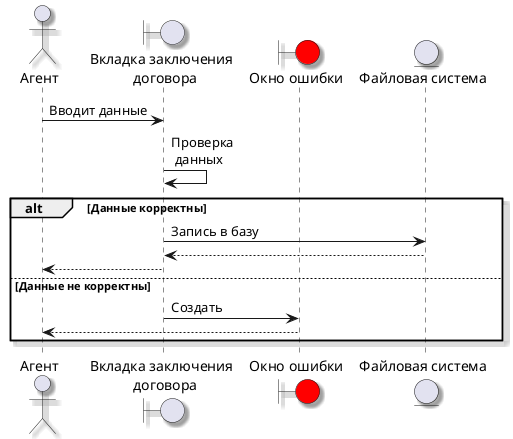 @startuml
skinparam Shadowing true
actor "Агент" as agent
boundary "Вкладка заключения\n  договора" as contractWindow 
boundary "Окно ошибки" as errorWindow #Red

entity "Файловая система" as fs

agent -> contractWindow : Вводит данные
contractWindow -> contractWindow : Проверка\n данных

alt Данные корректны
    contractWindow -> fs : Запись в базу
    fs --> contractWindow
    contractWindow --> agent
else Данные не корректны
    contractWindow -> errorWindow : Создать
    errorWindow --> agent
end

@enduml